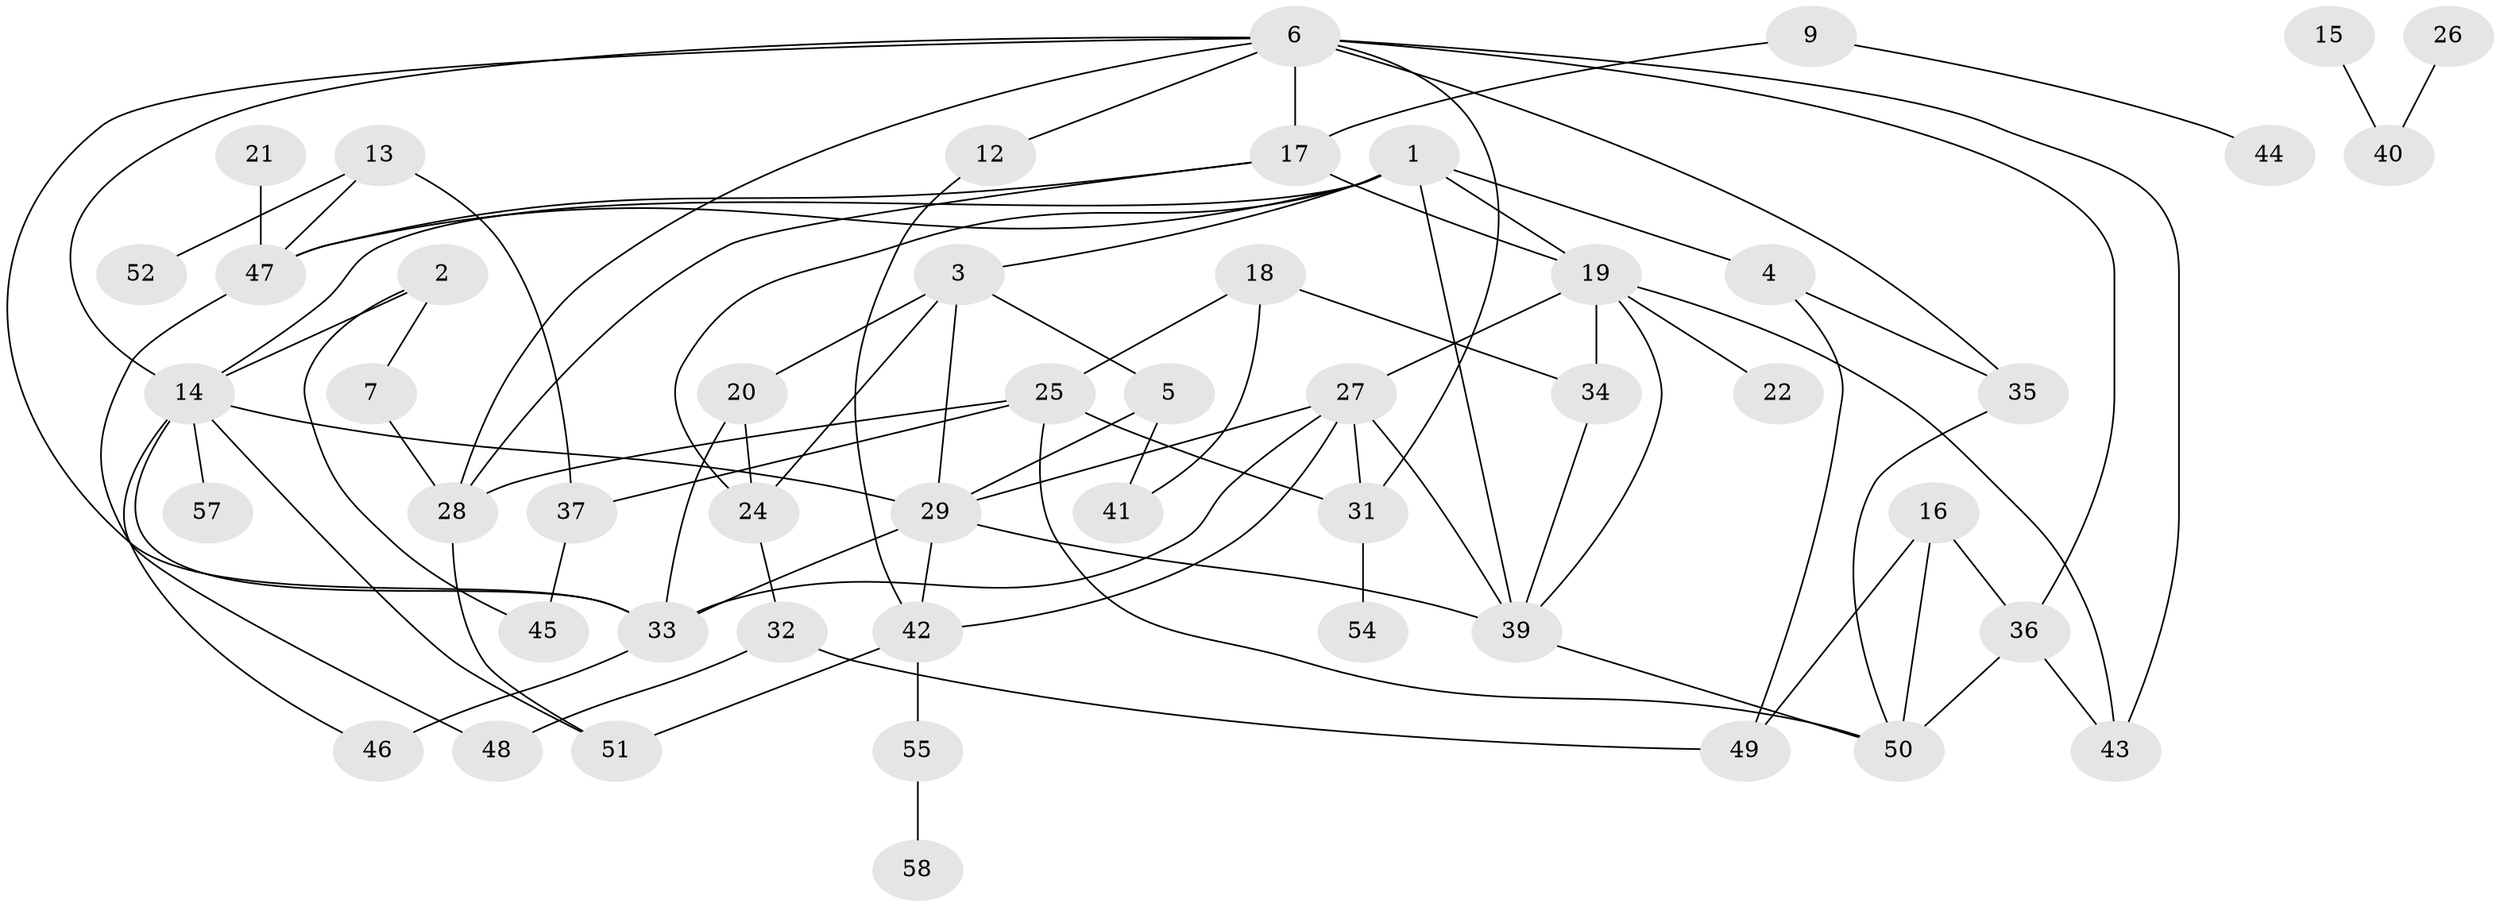 // original degree distribution, {5: 0.07758620689655173, 1: 0.21551724137931033, 2: 0.23275862068965517, 4: 0.14655172413793102, 3: 0.20689655172413793, 7: 0.017241379310344827, 0: 0.0603448275862069, 6: 0.04310344827586207}
// Generated by graph-tools (version 1.1) at 2025/33/03/09/25 02:33:45]
// undirected, 50 vertices, 86 edges
graph export_dot {
graph [start="1"]
  node [color=gray90,style=filled];
  1;
  2;
  3;
  4;
  5;
  6;
  7;
  9;
  12;
  13;
  14;
  15;
  16;
  17;
  18;
  19;
  20;
  21;
  22;
  24;
  25;
  26;
  27;
  28;
  29;
  31;
  32;
  33;
  34;
  35;
  36;
  37;
  39;
  40;
  41;
  42;
  43;
  44;
  45;
  46;
  47;
  48;
  49;
  50;
  51;
  52;
  54;
  55;
  57;
  58;
  1 -- 3 [weight=1.0];
  1 -- 4 [weight=2.0];
  1 -- 14 [weight=1.0];
  1 -- 19 [weight=1.0];
  1 -- 24 [weight=1.0];
  1 -- 39 [weight=2.0];
  1 -- 47 [weight=1.0];
  2 -- 7 [weight=1.0];
  2 -- 14 [weight=1.0];
  2 -- 45 [weight=1.0];
  3 -- 5 [weight=1.0];
  3 -- 20 [weight=3.0];
  3 -- 24 [weight=2.0];
  3 -- 29 [weight=2.0];
  4 -- 35 [weight=1.0];
  4 -- 49 [weight=1.0];
  5 -- 29 [weight=1.0];
  5 -- 41 [weight=1.0];
  6 -- 12 [weight=1.0];
  6 -- 14 [weight=1.0];
  6 -- 17 [weight=1.0];
  6 -- 28 [weight=1.0];
  6 -- 31 [weight=1.0];
  6 -- 33 [weight=1.0];
  6 -- 35 [weight=1.0];
  6 -- 36 [weight=1.0];
  6 -- 43 [weight=1.0];
  7 -- 28 [weight=1.0];
  9 -- 17 [weight=1.0];
  9 -- 44 [weight=1.0];
  12 -- 42 [weight=1.0];
  13 -- 37 [weight=1.0];
  13 -- 47 [weight=1.0];
  13 -- 52 [weight=1.0];
  14 -- 29 [weight=3.0];
  14 -- 33 [weight=2.0];
  14 -- 46 [weight=1.0];
  14 -- 51 [weight=1.0];
  14 -- 57 [weight=1.0];
  15 -- 40 [weight=1.0];
  16 -- 36 [weight=1.0];
  16 -- 49 [weight=1.0];
  16 -- 50 [weight=1.0];
  17 -- 19 [weight=2.0];
  17 -- 28 [weight=1.0];
  17 -- 47 [weight=1.0];
  18 -- 25 [weight=1.0];
  18 -- 34 [weight=1.0];
  18 -- 41 [weight=1.0];
  19 -- 22 [weight=1.0];
  19 -- 27 [weight=1.0];
  19 -- 34 [weight=1.0];
  19 -- 39 [weight=1.0];
  19 -- 43 [weight=1.0];
  20 -- 24 [weight=1.0];
  20 -- 33 [weight=2.0];
  21 -- 47 [weight=2.0];
  24 -- 32 [weight=1.0];
  25 -- 28 [weight=1.0];
  25 -- 31 [weight=1.0];
  25 -- 37 [weight=1.0];
  25 -- 50 [weight=1.0];
  26 -- 40 [weight=1.0];
  27 -- 29 [weight=1.0];
  27 -- 31 [weight=1.0];
  27 -- 33 [weight=1.0];
  27 -- 39 [weight=1.0];
  27 -- 42 [weight=1.0];
  28 -- 51 [weight=1.0];
  29 -- 33 [weight=2.0];
  29 -- 39 [weight=1.0];
  29 -- 42 [weight=1.0];
  31 -- 54 [weight=1.0];
  32 -- 48 [weight=1.0];
  32 -- 49 [weight=1.0];
  33 -- 46 [weight=2.0];
  34 -- 39 [weight=1.0];
  35 -- 50 [weight=1.0];
  36 -- 43 [weight=1.0];
  36 -- 50 [weight=2.0];
  37 -- 45 [weight=1.0];
  39 -- 50 [weight=1.0];
  42 -- 51 [weight=1.0];
  42 -- 55 [weight=1.0];
  47 -- 48 [weight=1.0];
  55 -- 58 [weight=1.0];
}
